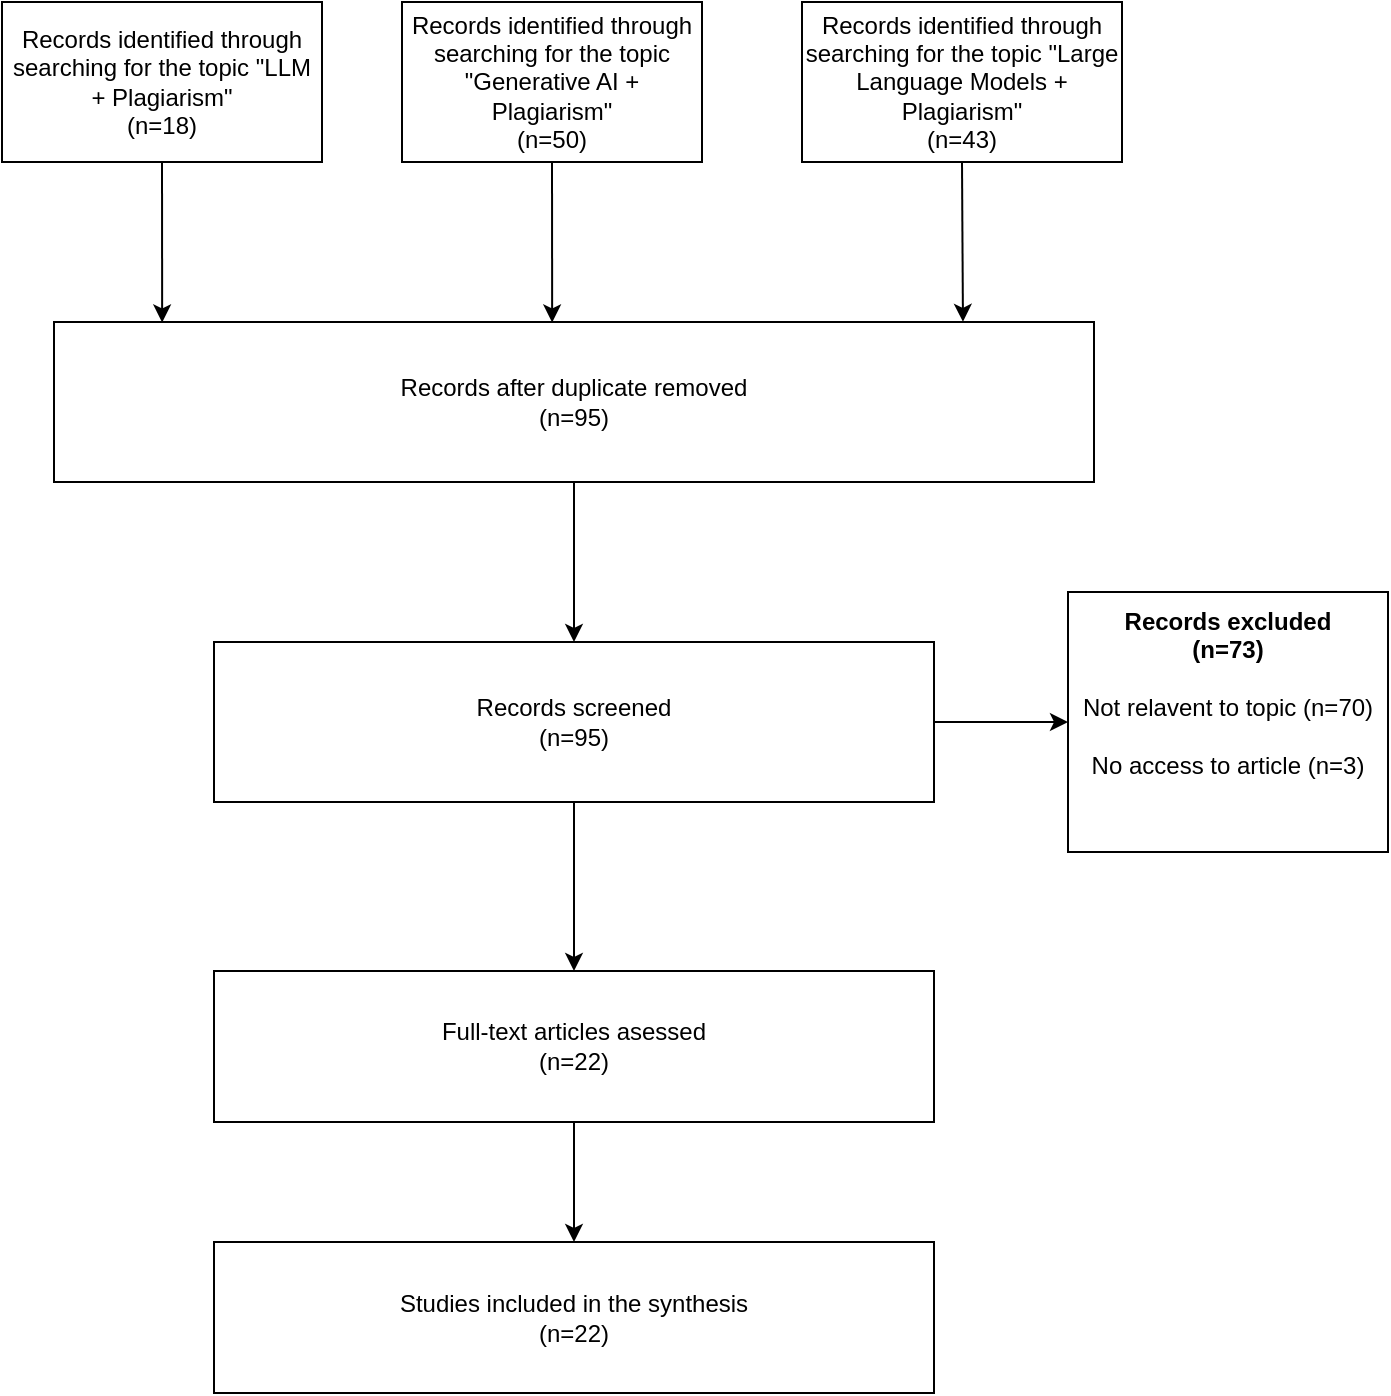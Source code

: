 <mxfile version="24.4.6" type="github">
  <diagram name="Page-1" id="VxLwf4v1zkmJ6qf0Dn4M">
    <mxGraphModel dx="1509" dy="785" grid="1" gridSize="10" guides="1" tooltips="1" connect="1" arrows="1" fold="1" page="1" pageScale="1" pageWidth="827" pageHeight="1169" background="none" math="0" shadow="0">
      <root>
        <mxCell id="0" />
        <mxCell id="1" parent="0" />
        <mxCell id="4WuiA_KlseMhbCijNbi_-1" value="&lt;div&gt;Records identified through searching for the topic &quot;LLM + &lt;span&gt;&lt;span&gt;&lt;span&gt;Plagiarism&lt;/span&gt;&lt;/span&gt;&lt;/span&gt;&quot; &lt;/div&gt;(n=18)" style="rounded=0;whiteSpace=wrap;html=1;" vertex="1" parent="1">
          <mxGeometry x="134" y="40" width="160" height="80" as="geometry" />
        </mxCell>
        <mxCell id="4WuiA_KlseMhbCijNbi_-2" value="&lt;div&gt;Records identified through searching for the topic &quot;G&lt;span&gt;&lt;span&gt;&lt;span&gt;enerative AI&lt;/span&gt;&lt;/span&gt;&lt;/span&gt; + &lt;span&gt;&lt;span&gt;&lt;span&gt;Plagiarism&lt;/span&gt;&lt;/span&gt;&lt;/span&gt;&quot;&lt;/div&gt;(n=50)" style="rounded=0;whiteSpace=wrap;html=1;" vertex="1" parent="1">
          <mxGeometry x="334" y="40" width="150" height="80" as="geometry" />
        </mxCell>
        <mxCell id="4WuiA_KlseMhbCijNbi_-3" value="&lt;div&gt;Records identified through searching for the topic &quot;&lt;span&gt;&lt;span&gt;&lt;span&gt;Large Language Models&lt;/span&gt;&lt;/span&gt;&lt;/span&gt; + &lt;span&gt;&lt;span&gt;&lt;span&gt;Plagiarism&lt;/span&gt;&lt;/span&gt;&lt;/span&gt;&quot;&lt;/div&gt;(n=43)" style="rounded=0;whiteSpace=wrap;html=1;" vertex="1" parent="1">
          <mxGeometry x="534" y="40" width="160" height="80" as="geometry" />
        </mxCell>
        <mxCell id="4WuiA_KlseMhbCijNbi_-10" style="edgeStyle=orthogonalEdgeStyle;rounded=0;orthogonalLoop=1;jettySize=auto;html=1;exitX=0.5;exitY=1;exitDx=0;exitDy=0;entryX=0.5;entryY=0;entryDx=0;entryDy=0;" edge="1" parent="1" source="4WuiA_KlseMhbCijNbi_-4" target="4WuiA_KlseMhbCijNbi_-5">
          <mxGeometry relative="1" as="geometry" />
        </mxCell>
        <mxCell id="4WuiA_KlseMhbCijNbi_-4" value="&lt;div&gt;Records after duplicate removed&lt;/div&gt;&lt;div&gt;(n=95)&lt;br&gt;&lt;/div&gt;" style="rounded=0;whiteSpace=wrap;html=1;" vertex="1" parent="1">
          <mxGeometry x="160" y="200" width="520" height="80" as="geometry" />
        </mxCell>
        <mxCell id="4WuiA_KlseMhbCijNbi_-11" style="edgeStyle=orthogonalEdgeStyle;rounded=0;orthogonalLoop=1;jettySize=auto;html=1;exitX=0.5;exitY=1;exitDx=0;exitDy=0;entryX=0.5;entryY=0;entryDx=0;entryDy=0;" edge="1" parent="1" source="4WuiA_KlseMhbCijNbi_-5" target="4WuiA_KlseMhbCijNbi_-6">
          <mxGeometry relative="1" as="geometry" />
        </mxCell>
        <mxCell id="4WuiA_KlseMhbCijNbi_-14" style="edgeStyle=orthogonalEdgeStyle;rounded=0;orthogonalLoop=1;jettySize=auto;html=1;exitX=1;exitY=0.5;exitDx=0;exitDy=0;entryX=0;entryY=0.5;entryDx=0;entryDy=0;" edge="1" parent="1" source="4WuiA_KlseMhbCijNbi_-5" target="4WuiA_KlseMhbCijNbi_-12">
          <mxGeometry relative="1" as="geometry" />
        </mxCell>
        <mxCell id="4WuiA_KlseMhbCijNbi_-5" value="&lt;div&gt;Records screened&lt;/div&gt;&lt;div&gt;(n=95)&lt;br&gt;&lt;/div&gt;" style="rounded=0;whiteSpace=wrap;html=1;" vertex="1" parent="1">
          <mxGeometry x="240" y="360" width="360" height="80" as="geometry" />
        </mxCell>
        <mxCell id="4WuiA_KlseMhbCijNbi_-16" style="edgeStyle=orthogonalEdgeStyle;rounded=0;orthogonalLoop=1;jettySize=auto;html=1;exitX=0.5;exitY=1;exitDx=0;exitDy=0;entryX=0.5;entryY=0;entryDx=0;entryDy=0;" edge="1" parent="1" source="4WuiA_KlseMhbCijNbi_-6" target="4WuiA_KlseMhbCijNbi_-15">
          <mxGeometry relative="1" as="geometry" />
        </mxCell>
        <mxCell id="4WuiA_KlseMhbCijNbi_-6" value="&lt;div&gt;Full-text articles asessed&lt;/div&gt;&lt;div&gt;(n=22)&lt;br&gt;&lt;/div&gt;" style="rounded=0;whiteSpace=wrap;html=1;" vertex="1" parent="1">
          <mxGeometry x="240" y="524.5" width="360" height="75.5" as="geometry" />
        </mxCell>
        <mxCell id="4WuiA_KlseMhbCijNbi_-7" style="rounded=0;orthogonalLoop=1;jettySize=auto;html=1;exitX=0.5;exitY=1;exitDx=0;exitDy=0;entryX=0.104;entryY=0.003;entryDx=0;entryDy=0;entryPerimeter=0;" edge="1" parent="1" source="4WuiA_KlseMhbCijNbi_-1" target="4WuiA_KlseMhbCijNbi_-4">
          <mxGeometry relative="1" as="geometry" />
        </mxCell>
        <mxCell id="4WuiA_KlseMhbCijNbi_-8" style="rounded=0;orthogonalLoop=1;jettySize=auto;html=1;exitX=0.5;exitY=1;exitDx=0;exitDy=0;entryX=0.479;entryY=0.003;entryDx=0;entryDy=0;entryPerimeter=0;" edge="1" parent="1" source="4WuiA_KlseMhbCijNbi_-2" target="4WuiA_KlseMhbCijNbi_-4">
          <mxGeometry relative="1" as="geometry" />
        </mxCell>
        <mxCell id="4WuiA_KlseMhbCijNbi_-9" style="rounded=0;orthogonalLoop=1;jettySize=auto;html=1;exitX=0.5;exitY=1;exitDx=0;exitDy=0;entryX=0.874;entryY=-0.001;entryDx=0;entryDy=0;entryPerimeter=0;" edge="1" parent="1" source="4WuiA_KlseMhbCijNbi_-3" target="4WuiA_KlseMhbCijNbi_-4">
          <mxGeometry relative="1" as="geometry" />
        </mxCell>
        <mxCell id="4WuiA_KlseMhbCijNbi_-12" value="&lt;div&gt;&lt;b&gt;Records excluded&lt;/b&gt;&lt;/div&gt;&lt;div&gt;&lt;b&gt;(n=73)&lt;/b&gt;&lt;/div&gt;&lt;div&gt;&lt;b&gt;&lt;br&gt;&lt;/b&gt;&lt;/div&gt;&lt;div&gt;Not relavent to topic (n=70)&lt;/div&gt;&lt;div&gt;&lt;br&gt;&lt;/div&gt;&lt;div&gt;No access to article (n=3)&lt;br&gt;&lt;/div&gt;&lt;div&gt;&lt;br&gt;&lt;/div&gt;&lt;div&gt;&lt;br&gt;&lt;/div&gt;" style="rounded=0;whiteSpace=wrap;html=1;" vertex="1" parent="1">
          <mxGeometry x="667" y="335" width="160" height="130" as="geometry" />
        </mxCell>
        <mxCell id="4WuiA_KlseMhbCijNbi_-15" value="&lt;div&gt;Studies included in the synthesis&lt;br&gt;&lt;/div&gt;&lt;div&gt;(n=22)&lt;br&gt;&lt;/div&gt;" style="rounded=0;whiteSpace=wrap;html=1;" vertex="1" parent="1">
          <mxGeometry x="240" y="660" width="360" height="75.5" as="geometry" />
        </mxCell>
      </root>
    </mxGraphModel>
  </diagram>
</mxfile>
